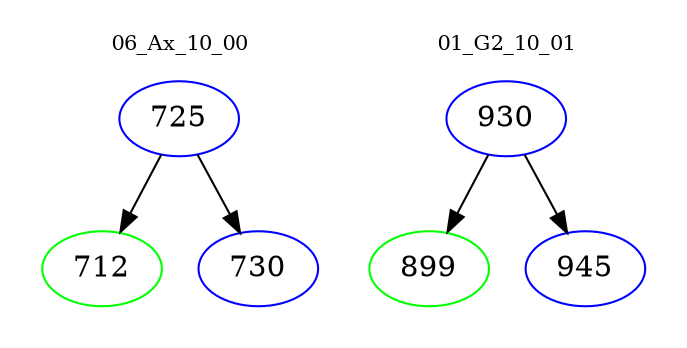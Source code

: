 digraph{
subgraph cluster_0 {
color = white
label = "06_Ax_10_00";
fontsize=10;
T0_725 [label="725", color="blue"]
T0_725 -> T0_712 [color="black"]
T0_712 [label="712", color="green"]
T0_725 -> T0_730 [color="black"]
T0_730 [label="730", color="blue"]
}
subgraph cluster_1 {
color = white
label = "01_G2_10_01";
fontsize=10;
T1_930 [label="930", color="blue"]
T1_930 -> T1_899 [color="black"]
T1_899 [label="899", color="green"]
T1_930 -> T1_945 [color="black"]
T1_945 [label="945", color="blue"]
}
}
